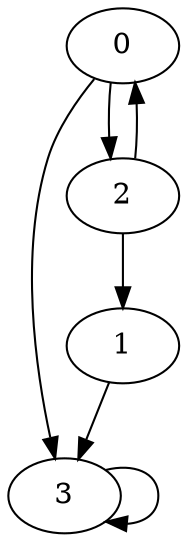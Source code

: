 digraph {
    1;
    0;
    3;
    2;
    2 -> 0;
    1 -> 3;
    0 -> 3;
    3 -> 3;
    2 -> 1;
    0 -> 2;
}